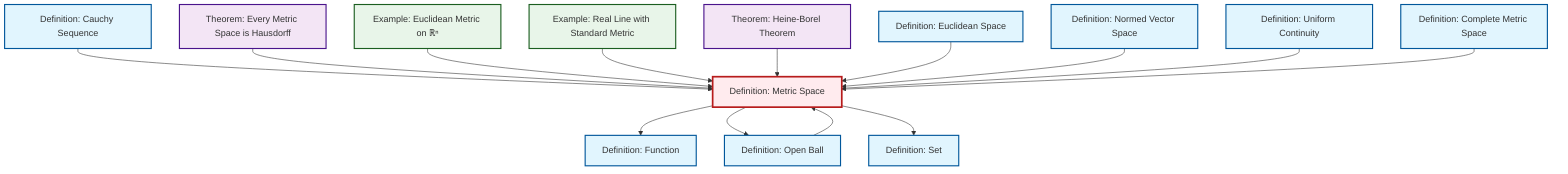 graph TD
    classDef definition fill:#e1f5fe,stroke:#01579b,stroke-width:2px
    classDef theorem fill:#f3e5f5,stroke:#4a148c,stroke-width:2px
    classDef axiom fill:#fff3e0,stroke:#e65100,stroke-width:2px
    classDef example fill:#e8f5e9,stroke:#1b5e20,stroke-width:2px
    classDef current fill:#ffebee,stroke:#b71c1c,stroke-width:3px
    def-set["Definition: Set"]:::definition
    def-cauchy-sequence["Definition: Cauchy Sequence"]:::definition
    def-uniform-continuity["Definition: Uniform Continuity"]:::definition
    ex-real-line-metric["Example: Real Line with Standard Metric"]:::example
    def-metric-space["Definition: Metric Space"]:::definition
    def-open-ball["Definition: Open Ball"]:::definition
    def-function["Definition: Function"]:::definition
    ex-euclidean-metric["Example: Euclidean Metric on ℝⁿ"]:::example
    thm-metric-hausdorff["Theorem: Every Metric Space is Hausdorff"]:::theorem
    def-complete-metric-space["Definition: Complete Metric Space"]:::definition
    thm-heine-borel["Theorem: Heine-Borel Theorem"]:::theorem
    def-normed-vector-space["Definition: Normed Vector Space"]:::definition
    def-euclidean-space["Definition: Euclidean Space"]:::definition
    def-cauchy-sequence --> def-metric-space
    def-metric-space --> def-function
    def-metric-space --> def-open-ball
    thm-metric-hausdorff --> def-metric-space
    ex-euclidean-metric --> def-metric-space
    ex-real-line-metric --> def-metric-space
    thm-heine-borel --> def-metric-space
    def-euclidean-space --> def-metric-space
    def-metric-space --> def-set
    def-normed-vector-space --> def-metric-space
    def-open-ball --> def-metric-space
    def-uniform-continuity --> def-metric-space
    def-complete-metric-space --> def-metric-space
    class def-metric-space current